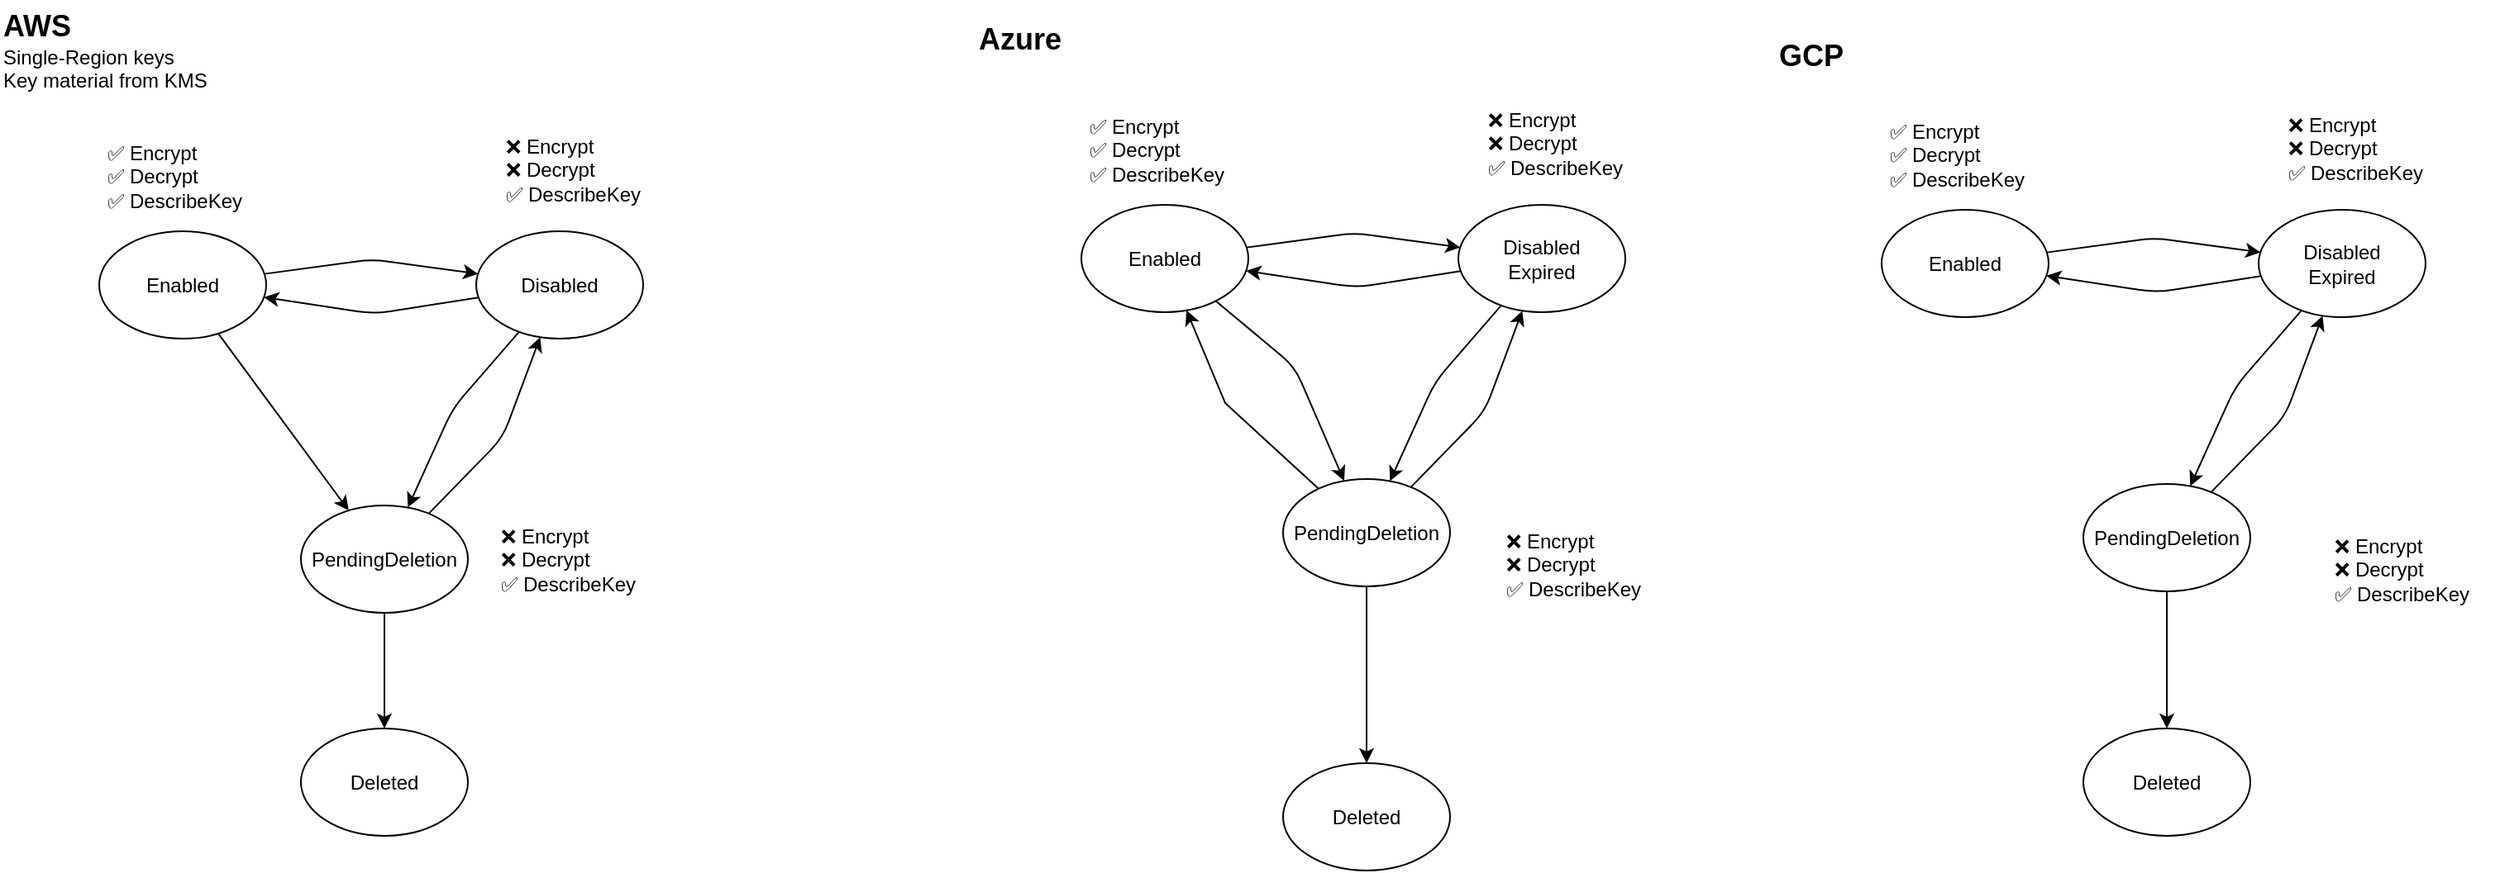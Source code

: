 <mxfile version="22.1.2" type="device">
  <diagram name="Page-1" id="8-w-KmkihSFErgzN6IgH">
    <mxGraphModel dx="649" dy="522" grid="0" gridSize="10" guides="1" tooltips="1" connect="1" arrows="1" fold="1" page="1" pageScale="1" pageWidth="827" pageHeight="1169" math="1" shadow="0">
      <root>
        <mxCell id="0" />
        <mxCell id="1" parent="0" />
        <mxCell id="126" style="edgeStyle=none;html=1;" parent="1" source="119" target="120" edge="1">
          <mxGeometry relative="1" as="geometry">
            <Array as="points">
              <mxPoint x="395" y="438" />
            </Array>
          </mxGeometry>
        </mxCell>
        <mxCell id="133" style="edgeStyle=none;html=1;" parent="1" source="119" target="121" edge="1">
          <mxGeometry relative="1" as="geometry" />
        </mxCell>
        <mxCell id="119" value="Enabled" style="ellipse;whiteSpace=wrap;html=1;" parent="1" vertex="1">
          <mxGeometry x="230" y="421" width="101" height="65" as="geometry" />
        </mxCell>
        <mxCell id="127" style="edgeStyle=none;html=1;" parent="1" source="120" target="119" edge="1">
          <mxGeometry relative="1" as="geometry">
            <Array as="points">
              <mxPoint x="396" y="471" />
            </Array>
          </mxGeometry>
        </mxCell>
        <mxCell id="131" style="edgeStyle=none;html=1;" parent="1" source="120" target="121" edge="1">
          <mxGeometry relative="1" as="geometry">
            <Array as="points">
              <mxPoint x="444" y="528" />
            </Array>
          </mxGeometry>
        </mxCell>
        <mxCell id="120" value="Disabled" style="ellipse;whiteSpace=wrap;html=1;" parent="1" vertex="1">
          <mxGeometry x="458" y="421" width="101" height="65" as="geometry" />
        </mxCell>
        <mxCell id="132" style="edgeStyle=none;html=1;" parent="1" source="121" target="120" edge="1">
          <mxGeometry relative="1" as="geometry">
            <Array as="points">
              <mxPoint x="474" y="546" />
            </Array>
          </mxGeometry>
        </mxCell>
        <mxCell id="6QSx0W0qYl2NYiKPGnBu-170" style="edgeStyle=orthogonalEdgeStyle;rounded=0;orthogonalLoop=1;jettySize=auto;html=1;exitX=0.5;exitY=1;exitDx=0;exitDy=0;" edge="1" parent="1" source="121" target="6QSx0W0qYl2NYiKPGnBu-169">
          <mxGeometry relative="1" as="geometry" />
        </mxCell>
        <mxCell id="121" value="PendingDeletion" style="ellipse;whiteSpace=wrap;html=1;" parent="1" vertex="1">
          <mxGeometry x="352" y="587" width="101" height="65" as="geometry" />
        </mxCell>
        <mxCell id="122" value="&lt;b&gt;&lt;font style=&quot;font-size: 18px;&quot;&gt;AWS&lt;/font&gt;&lt;/b&gt;&lt;br&gt;Single-Region keys&lt;br&gt;Key material from KMS" style="text;html=1;align=left;verticalAlign=middle;resizable=0;points=[];autosize=1;strokeColor=none;fillColor=none;" parent="1" vertex="1">
          <mxGeometry x="170" y="281" width="141" height="62" as="geometry" />
        </mxCell>
        <mxCell id="128" value="✅ Encrypt&lt;br&gt;✅ Decrypt&lt;br&gt;✅ DescribeKey" style="text;html=1;align=left;verticalAlign=middle;resizable=0;points=[];autosize=1;strokeColor=none;fillColor=none;" parent="1" vertex="1">
          <mxGeometry x="233" y="360" width="102" height="55" as="geometry" />
        </mxCell>
        <mxCell id="129" value="❌ Encrypt&lt;br&gt;❌&amp;nbsp;Decrypt&lt;br&gt;✅ DescribeKey" style="text;html=1;align=left;verticalAlign=middle;resizable=0;points=[];autosize=1;strokeColor=none;fillColor=none;" parent="1" vertex="1">
          <mxGeometry x="474" y="356" width="102" height="55" as="geometry" />
        </mxCell>
        <mxCell id="130" value="❌ Encrypt&lt;br&gt;❌&amp;nbsp;Decrypt&lt;br&gt;✅ DescribeKey&lt;br&gt;" style="text;html=1;align=left;verticalAlign=middle;resizable=0;points=[];autosize=1;strokeColor=none;fillColor=none;" parent="1" vertex="1">
          <mxGeometry x="471" y="592" width="101" height="55" as="geometry" />
        </mxCell>
        <mxCell id="6QSx0W0qYl2NYiKPGnBu-133" style="edgeStyle=none;html=1;" edge="1" parent="1" source="6QSx0W0qYl2NYiKPGnBu-135" target="6QSx0W0qYl2NYiKPGnBu-138">
          <mxGeometry relative="1" as="geometry">
            <Array as="points">
              <mxPoint x="989" y="422" />
            </Array>
          </mxGeometry>
        </mxCell>
        <mxCell id="6QSx0W0qYl2NYiKPGnBu-134" style="edgeStyle=none;html=1;" edge="1" parent="1" source="6QSx0W0qYl2NYiKPGnBu-135" target="6QSx0W0qYl2NYiKPGnBu-140">
          <mxGeometry relative="1" as="geometry">
            <Array as="points">
              <mxPoint x="953" y="503" />
            </Array>
          </mxGeometry>
        </mxCell>
        <mxCell id="6QSx0W0qYl2NYiKPGnBu-135" value="Enabled" style="ellipse;whiteSpace=wrap;html=1;" vertex="1" parent="1">
          <mxGeometry x="824" y="405" width="101" height="65" as="geometry" />
        </mxCell>
        <mxCell id="6QSx0W0qYl2NYiKPGnBu-136" style="edgeStyle=none;html=1;" edge="1" parent="1" source="6QSx0W0qYl2NYiKPGnBu-138" target="6QSx0W0qYl2NYiKPGnBu-135">
          <mxGeometry relative="1" as="geometry">
            <Array as="points">
              <mxPoint x="990" y="455" />
            </Array>
          </mxGeometry>
        </mxCell>
        <mxCell id="6QSx0W0qYl2NYiKPGnBu-137" style="edgeStyle=none;html=1;" edge="1" parent="1" source="6QSx0W0qYl2NYiKPGnBu-138" target="6QSx0W0qYl2NYiKPGnBu-140">
          <mxGeometry relative="1" as="geometry">
            <Array as="points">
              <mxPoint x="1038" y="512" />
            </Array>
          </mxGeometry>
        </mxCell>
        <mxCell id="6QSx0W0qYl2NYiKPGnBu-138" value="Disabled&lt;br&gt;Expired" style="ellipse;whiteSpace=wrap;html=1;" vertex="1" parent="1">
          <mxGeometry x="1052" y="405" width="101" height="65" as="geometry" />
        </mxCell>
        <mxCell id="6QSx0W0qYl2NYiKPGnBu-139" style="edgeStyle=none;html=1;" edge="1" parent="1" source="6QSx0W0qYl2NYiKPGnBu-140" target="6QSx0W0qYl2NYiKPGnBu-138">
          <mxGeometry relative="1" as="geometry">
            <Array as="points">
              <mxPoint x="1068" y="530" />
            </Array>
          </mxGeometry>
        </mxCell>
        <mxCell id="6QSx0W0qYl2NYiKPGnBu-150" style="rounded=0;orthogonalLoop=1;jettySize=auto;html=1;" edge="1" parent="1" source="6QSx0W0qYl2NYiKPGnBu-140" target="6QSx0W0qYl2NYiKPGnBu-135">
          <mxGeometry relative="1" as="geometry">
            <Array as="points">
              <mxPoint x="911" y="525" />
            </Array>
          </mxGeometry>
        </mxCell>
        <mxCell id="6QSx0W0qYl2NYiKPGnBu-168" style="edgeStyle=orthogonalEdgeStyle;rounded=0;orthogonalLoop=1;jettySize=auto;html=1;" edge="1" parent="1" source="6QSx0W0qYl2NYiKPGnBu-140" target="6QSx0W0qYl2NYiKPGnBu-167">
          <mxGeometry relative="1" as="geometry" />
        </mxCell>
        <mxCell id="6QSx0W0qYl2NYiKPGnBu-140" value="PendingDeletion" style="ellipse;whiteSpace=wrap;html=1;" vertex="1" parent="1">
          <mxGeometry x="946" y="571" width="101" height="65" as="geometry" />
        </mxCell>
        <mxCell id="6QSx0W0qYl2NYiKPGnBu-141" value="&lt;b&gt;&lt;font style=&quot;font-size: 18px;&quot;&gt;Azure&lt;/font&gt;&lt;/b&gt;&lt;br&gt;&lt;br&gt;" style="text;html=1;align=left;verticalAlign=middle;resizable=0;points=[];autosize=1;strokeColor=none;fillColor=none;" vertex="1" parent="1">
          <mxGeometry x="760" y="288" width="68" height="48" as="geometry" />
        </mxCell>
        <mxCell id="6QSx0W0qYl2NYiKPGnBu-142" value="✅ Encrypt&lt;br&gt;✅ Decrypt&lt;br&gt;✅ DescribeKey" style="text;html=1;align=left;verticalAlign=middle;resizable=0;points=[];autosize=1;strokeColor=none;fillColor=none;" vertex="1" parent="1">
          <mxGeometry x="827" y="344" width="102" height="55" as="geometry" />
        </mxCell>
        <mxCell id="6QSx0W0qYl2NYiKPGnBu-143" value="❌ Encrypt&lt;br&gt;❌&amp;nbsp;Decrypt&lt;br&gt;✅ DescribeKey" style="text;html=1;align=left;verticalAlign=middle;resizable=0;points=[];autosize=1;strokeColor=none;fillColor=none;" vertex="1" parent="1">
          <mxGeometry x="1068" y="340" width="102" height="55" as="geometry" />
        </mxCell>
        <mxCell id="6QSx0W0qYl2NYiKPGnBu-144" value="❌ Encrypt&lt;br&gt;❌&amp;nbsp;Decrypt&lt;br&gt;✅ DescribeKey&lt;br&gt;&lt;br&gt;" style="text;html=1;align=left;verticalAlign=middle;resizable=0;points=[];autosize=1;strokeColor=none;fillColor=none;" vertex="1" parent="1">
          <mxGeometry x="1079" y="595" width="101" height="70" as="geometry" />
        </mxCell>
        <mxCell id="6QSx0W0qYl2NYiKPGnBu-152" style="edgeStyle=none;html=1;" edge="1" parent="1" source="6QSx0W0qYl2NYiKPGnBu-154" target="6QSx0W0qYl2NYiKPGnBu-157">
          <mxGeometry relative="1" as="geometry">
            <Array as="points">
              <mxPoint x="1473" y="425" />
            </Array>
          </mxGeometry>
        </mxCell>
        <mxCell id="6QSx0W0qYl2NYiKPGnBu-154" value="Enabled" style="ellipse;whiteSpace=wrap;html=1;" vertex="1" parent="1">
          <mxGeometry x="1308" y="408" width="101" height="65" as="geometry" />
        </mxCell>
        <mxCell id="6QSx0W0qYl2NYiKPGnBu-155" style="edgeStyle=none;html=1;" edge="1" parent="1" source="6QSx0W0qYl2NYiKPGnBu-157" target="6QSx0W0qYl2NYiKPGnBu-154">
          <mxGeometry relative="1" as="geometry">
            <Array as="points">
              <mxPoint x="1474" y="458" />
            </Array>
          </mxGeometry>
        </mxCell>
        <mxCell id="6QSx0W0qYl2NYiKPGnBu-156" style="edgeStyle=none;html=1;" edge="1" parent="1" source="6QSx0W0qYl2NYiKPGnBu-157" target="6QSx0W0qYl2NYiKPGnBu-160">
          <mxGeometry relative="1" as="geometry">
            <Array as="points">
              <mxPoint x="1522" y="515" />
            </Array>
          </mxGeometry>
        </mxCell>
        <mxCell id="6QSx0W0qYl2NYiKPGnBu-157" value="Disabled&lt;br&gt;Expired" style="ellipse;whiteSpace=wrap;html=1;" vertex="1" parent="1">
          <mxGeometry x="1536" y="408" width="101" height="65" as="geometry" />
        </mxCell>
        <mxCell id="6QSx0W0qYl2NYiKPGnBu-158" style="edgeStyle=none;html=1;" edge="1" parent="1" source="6QSx0W0qYl2NYiKPGnBu-160" target="6QSx0W0qYl2NYiKPGnBu-157">
          <mxGeometry relative="1" as="geometry">
            <Array as="points">
              <mxPoint x="1552" y="533" />
            </Array>
          </mxGeometry>
        </mxCell>
        <mxCell id="6QSx0W0qYl2NYiKPGnBu-166" style="edgeStyle=orthogonalEdgeStyle;rounded=0;orthogonalLoop=1;jettySize=auto;html=1;" edge="1" parent="1" source="6QSx0W0qYl2NYiKPGnBu-160" target="6QSx0W0qYl2NYiKPGnBu-165">
          <mxGeometry relative="1" as="geometry" />
        </mxCell>
        <mxCell id="6QSx0W0qYl2NYiKPGnBu-160" value="PendingDeletion" style="ellipse;whiteSpace=wrap;html=1;" vertex="1" parent="1">
          <mxGeometry x="1430" y="574" width="101" height="65" as="geometry" />
        </mxCell>
        <mxCell id="6QSx0W0qYl2NYiKPGnBu-161" value="&lt;span style=&quot;font-size: 18px;&quot;&gt;&lt;b&gt;GCP&lt;/b&gt;&lt;/span&gt;" style="text;html=1;align=left;verticalAlign=middle;resizable=0;points=[];autosize=1;strokeColor=none;fillColor=none;" vertex="1" parent="1">
          <mxGeometry x="1244" y="298" width="57" height="34" as="geometry" />
        </mxCell>
        <mxCell id="6QSx0W0qYl2NYiKPGnBu-162" value="✅ Encrypt&lt;br&gt;✅ Decrypt&lt;br&gt;✅ DescribeKey" style="text;html=1;align=left;verticalAlign=middle;resizable=0;points=[];autosize=1;strokeColor=none;fillColor=none;" vertex="1" parent="1">
          <mxGeometry x="1311" y="347" width="102" height="55" as="geometry" />
        </mxCell>
        <mxCell id="6QSx0W0qYl2NYiKPGnBu-163" value="❌ Encrypt&lt;br&gt;❌&amp;nbsp;Decrypt&lt;br&gt;✅ DescribeKey" style="text;html=1;align=left;verticalAlign=middle;resizable=0;points=[];autosize=1;strokeColor=none;fillColor=none;" vertex="1" parent="1">
          <mxGeometry x="1552" y="343" width="102" height="55" as="geometry" />
        </mxCell>
        <mxCell id="6QSx0W0qYl2NYiKPGnBu-164" value="❌ Encrypt&lt;br&gt;❌&amp;nbsp;Decrypt&lt;br&gt;✅ DescribeKey&lt;br&gt;&lt;br&gt;" style="text;html=1;align=left;verticalAlign=middle;resizable=0;points=[];autosize=1;strokeColor=none;fillColor=none;" vertex="1" parent="1">
          <mxGeometry x="1580" y="598" width="101" height="70" as="geometry" />
        </mxCell>
        <mxCell id="6QSx0W0qYl2NYiKPGnBu-165" value="Deleted" style="ellipse;whiteSpace=wrap;html=1;" vertex="1" parent="1">
          <mxGeometry x="1430" y="722" width="101" height="65" as="geometry" />
        </mxCell>
        <mxCell id="6QSx0W0qYl2NYiKPGnBu-167" value="Deleted" style="ellipse;whiteSpace=wrap;html=1;" vertex="1" parent="1">
          <mxGeometry x="946" y="743" width="101" height="65" as="geometry" />
        </mxCell>
        <mxCell id="6QSx0W0qYl2NYiKPGnBu-169" value="Deleted" style="ellipse;whiteSpace=wrap;html=1;" vertex="1" parent="1">
          <mxGeometry x="352" y="722" width="101" height="65" as="geometry" />
        </mxCell>
      </root>
    </mxGraphModel>
  </diagram>
</mxfile>
